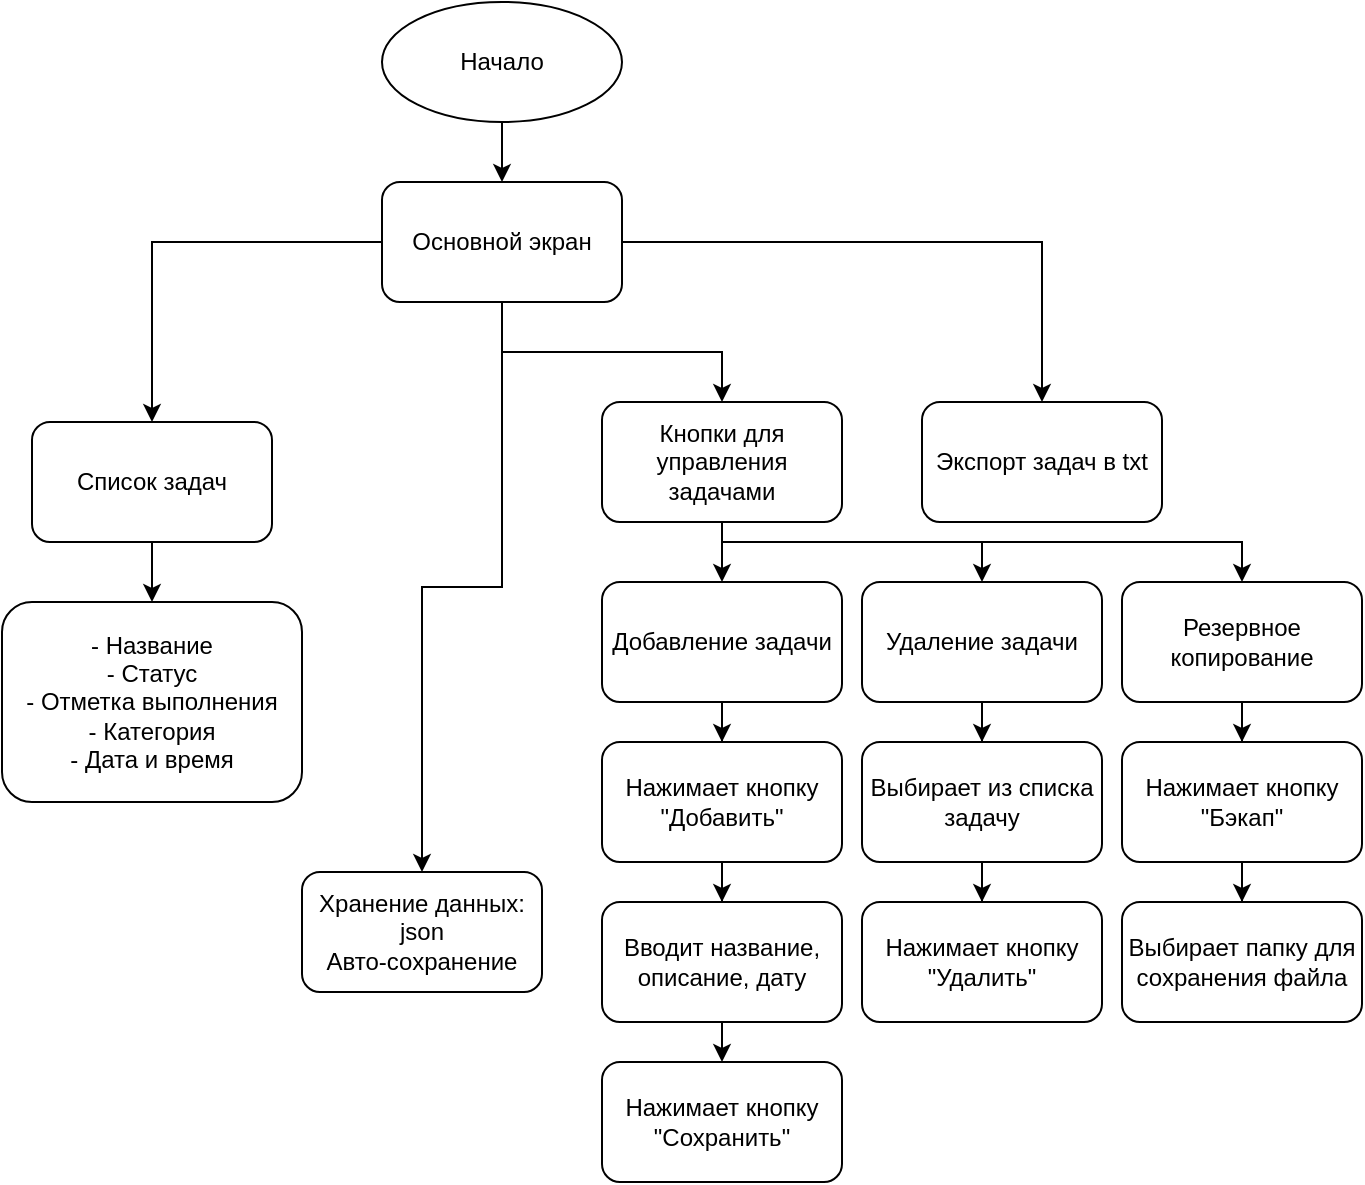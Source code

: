 <mxfile version="24.7.17" pages="3">
  <diagram name="Страница — 1" id="W7-dfjUl7TaThwL8vIDV">
    <mxGraphModel dx="1313" dy="786" grid="1" gridSize="10" guides="1" tooltips="1" connect="1" arrows="1" fold="1" page="1" pageScale="1" pageWidth="827" pageHeight="1169" math="0" shadow="0">
      <root>
        <mxCell id="0" />
        <mxCell id="1" parent="0" />
        <mxCell id="j27YRT875FW1kfULd9Tp-1" style="edgeStyle=orthogonalEdgeStyle;rounded=0;orthogonalLoop=1;jettySize=auto;html=1;" edge="1" parent="1" source="j27YRT875FW1kfULd9Tp-2" target="j27YRT875FW1kfULd9Tp-7">
          <mxGeometry relative="1" as="geometry" />
        </mxCell>
        <mxCell id="j27YRT875FW1kfULd9Tp-2" value="Начало" style="ellipse;whiteSpace=wrap;html=1;" vertex="1" parent="1">
          <mxGeometry x="260" y="150" width="120" height="60" as="geometry" />
        </mxCell>
        <mxCell id="j27YRT875FW1kfULd9Tp-3" style="edgeStyle=orthogonalEdgeStyle;rounded=0;orthogonalLoop=1;jettySize=auto;html=1;entryX=0.5;entryY=0;entryDx=0;entryDy=0;" edge="1" parent="1" source="j27YRT875FW1kfULd9Tp-7" target="j27YRT875FW1kfULd9Tp-9">
          <mxGeometry relative="1" as="geometry" />
        </mxCell>
        <mxCell id="j27YRT875FW1kfULd9Tp-4" style="edgeStyle=orthogonalEdgeStyle;rounded=0;orthogonalLoop=1;jettySize=auto;html=1;entryX=0.5;entryY=0;entryDx=0;entryDy=0;" edge="1" parent="1" source="j27YRT875FW1kfULd9Tp-7" target="j27YRT875FW1kfULd9Tp-11">
          <mxGeometry relative="1" as="geometry" />
        </mxCell>
        <mxCell id="j27YRT875FW1kfULd9Tp-5" style="edgeStyle=orthogonalEdgeStyle;rounded=0;orthogonalLoop=1;jettySize=auto;html=1;entryX=0.5;entryY=0;entryDx=0;entryDy=0;" edge="1" parent="1" source="j27YRT875FW1kfULd9Tp-7" target="j27YRT875FW1kfULd9Tp-14">
          <mxGeometry relative="1" as="geometry" />
        </mxCell>
        <mxCell id="j27YRT875FW1kfULd9Tp-6" style="edgeStyle=orthogonalEdgeStyle;rounded=0;orthogonalLoop=1;jettySize=auto;html=1;entryX=0.5;entryY=0;entryDx=0;entryDy=0;" edge="1" parent="1" source="j27YRT875FW1kfULd9Tp-7" target="j27YRT875FW1kfULd9Tp-15">
          <mxGeometry relative="1" as="geometry" />
        </mxCell>
        <mxCell id="j27YRT875FW1kfULd9Tp-7" value="Основной экран" style="rounded=1;whiteSpace=wrap;html=1;" vertex="1" parent="1">
          <mxGeometry x="260" y="240" width="120" height="60" as="geometry" />
        </mxCell>
        <mxCell id="j27YRT875FW1kfULd9Tp-8" style="edgeStyle=orthogonalEdgeStyle;rounded=0;orthogonalLoop=1;jettySize=auto;html=1;entryX=0.5;entryY=0;entryDx=0;entryDy=0;" edge="1" parent="1" source="j27YRT875FW1kfULd9Tp-9" target="j27YRT875FW1kfULd9Tp-12">
          <mxGeometry relative="1" as="geometry" />
        </mxCell>
        <mxCell id="j27YRT875FW1kfULd9Tp-9" value="Список задач" style="rounded=1;whiteSpace=wrap;html=1;" vertex="1" parent="1">
          <mxGeometry x="85" y="360" width="120" height="60" as="geometry" />
        </mxCell>
        <mxCell id="o6QJblB1Smc_fNj8Gcau-8" style="edgeStyle=orthogonalEdgeStyle;rounded=0;orthogonalLoop=1;jettySize=auto;html=1;entryX=0.5;entryY=0;entryDx=0;entryDy=0;" edge="1" parent="1" source="j27YRT875FW1kfULd9Tp-11" target="o6QJblB1Smc_fNj8Gcau-1">
          <mxGeometry relative="1" as="geometry" />
        </mxCell>
        <mxCell id="o6QJblB1Smc_fNj8Gcau-12" style="edgeStyle=orthogonalEdgeStyle;rounded=0;orthogonalLoop=1;jettySize=auto;html=1;entryX=0.5;entryY=0;entryDx=0;entryDy=0;" edge="1" parent="1" source="j27YRT875FW1kfULd9Tp-11" target="o6QJblB1Smc_fNj8Gcau-2">
          <mxGeometry relative="1" as="geometry">
            <Array as="points">
              <mxPoint x="430" y="420" />
              <mxPoint x="560" y="420" />
            </Array>
          </mxGeometry>
        </mxCell>
        <mxCell id="o6QJblB1Smc_fNj8Gcau-19" style="edgeStyle=orthogonalEdgeStyle;rounded=0;orthogonalLoop=1;jettySize=auto;html=1;entryX=0.5;entryY=0;entryDx=0;entryDy=0;" edge="1" parent="1" source="j27YRT875FW1kfULd9Tp-11" target="o6QJblB1Smc_fNj8Gcau-16">
          <mxGeometry relative="1" as="geometry">
            <Array as="points">
              <mxPoint x="430" y="420" />
              <mxPoint x="690" y="420" />
            </Array>
          </mxGeometry>
        </mxCell>
        <mxCell id="j27YRT875FW1kfULd9Tp-11" value="Кнопки для управления задачами" style="rounded=1;whiteSpace=wrap;html=1;" vertex="1" parent="1">
          <mxGeometry x="370" y="350" width="120" height="60" as="geometry" />
        </mxCell>
        <mxCell id="j27YRT875FW1kfULd9Tp-12" value="- Название&lt;div&gt;- Статус&lt;/div&gt;&lt;div&gt;- Отметка выполнения&lt;/div&gt;&lt;div&gt;- Категория&lt;/div&gt;&lt;div&gt;- Дата и время&lt;/div&gt;" style="rounded=1;whiteSpace=wrap;html=1;" vertex="1" parent="1">
          <mxGeometry x="70" y="450" width="150" height="100" as="geometry" />
        </mxCell>
        <mxCell id="j27YRT875FW1kfULd9Tp-14" value="Хранение данных:&lt;div&gt;json&lt;/div&gt;&lt;div&gt;Авто-сохранение&lt;/div&gt;" style="rounded=1;whiteSpace=wrap;html=1;" vertex="1" parent="1">
          <mxGeometry x="220" y="585" width="120" height="60" as="geometry" />
        </mxCell>
        <mxCell id="j27YRT875FW1kfULd9Tp-15" value="Экспорт задач в txt" style="rounded=1;whiteSpace=wrap;html=1;" vertex="1" parent="1">
          <mxGeometry x="530" y="350" width="120" height="60" as="geometry" />
        </mxCell>
        <mxCell id="o6QJblB1Smc_fNj8Gcau-9" style="edgeStyle=orthogonalEdgeStyle;rounded=0;orthogonalLoop=1;jettySize=auto;html=1;entryX=0.5;entryY=0;entryDx=0;entryDy=0;" edge="1" parent="1" source="o6QJblB1Smc_fNj8Gcau-1" target="o6QJblB1Smc_fNj8Gcau-5">
          <mxGeometry relative="1" as="geometry" />
        </mxCell>
        <mxCell id="o6QJblB1Smc_fNj8Gcau-1" value="Добавление задачи" style="rounded=1;whiteSpace=wrap;html=1;" vertex="1" parent="1">
          <mxGeometry x="370" y="440" width="120" height="60" as="geometry" />
        </mxCell>
        <mxCell id="o6QJblB1Smc_fNj8Gcau-13" style="edgeStyle=orthogonalEdgeStyle;rounded=0;orthogonalLoop=1;jettySize=auto;html=1;entryX=0.5;entryY=0;entryDx=0;entryDy=0;" edge="1" parent="1" source="o6QJblB1Smc_fNj8Gcau-2" target="o6QJblB1Smc_fNj8Gcau-3">
          <mxGeometry relative="1" as="geometry" />
        </mxCell>
        <mxCell id="o6QJblB1Smc_fNj8Gcau-2" value="Удаление задачи" style="rounded=1;whiteSpace=wrap;html=1;" vertex="1" parent="1">
          <mxGeometry x="500" y="440" width="120" height="60" as="geometry" />
        </mxCell>
        <mxCell id="o6QJblB1Smc_fNj8Gcau-15" style="edgeStyle=orthogonalEdgeStyle;rounded=0;orthogonalLoop=1;jettySize=auto;html=1;entryX=0.5;entryY=0;entryDx=0;entryDy=0;" edge="1" parent="1" source="o6QJblB1Smc_fNj8Gcau-3" target="o6QJblB1Smc_fNj8Gcau-4">
          <mxGeometry relative="1" as="geometry" />
        </mxCell>
        <mxCell id="o6QJblB1Smc_fNj8Gcau-3" value="Выбирает из списка задачу" style="rounded=1;whiteSpace=wrap;html=1;" vertex="1" parent="1">
          <mxGeometry x="500" y="520" width="120" height="60" as="geometry" />
        </mxCell>
        <mxCell id="o6QJblB1Smc_fNj8Gcau-4" value="Нажимает кнопку &quot;Удалить&quot;" style="rounded=1;whiteSpace=wrap;html=1;" vertex="1" parent="1">
          <mxGeometry x="500" y="600" width="120" height="60" as="geometry" />
        </mxCell>
        <mxCell id="o6QJblB1Smc_fNj8Gcau-10" style="edgeStyle=orthogonalEdgeStyle;rounded=0;orthogonalLoop=1;jettySize=auto;html=1;entryX=0.5;entryY=0;entryDx=0;entryDy=0;" edge="1" parent="1" source="o6QJblB1Smc_fNj8Gcau-5" target="o6QJblB1Smc_fNj8Gcau-6">
          <mxGeometry relative="1" as="geometry" />
        </mxCell>
        <mxCell id="o6QJblB1Smc_fNj8Gcau-5" value="Нажимает кнопку &quot;Добавить&quot;" style="rounded=1;whiteSpace=wrap;html=1;" vertex="1" parent="1">
          <mxGeometry x="370" y="520" width="120" height="60" as="geometry" />
        </mxCell>
        <mxCell id="o6QJblB1Smc_fNj8Gcau-11" style="edgeStyle=orthogonalEdgeStyle;rounded=0;orthogonalLoop=1;jettySize=auto;html=1;" edge="1" parent="1" source="o6QJblB1Smc_fNj8Gcau-6">
          <mxGeometry relative="1" as="geometry">
            <mxPoint x="430" y="680" as="targetPoint" />
          </mxGeometry>
        </mxCell>
        <mxCell id="o6QJblB1Smc_fNj8Gcau-6" value="Вводит название, описание, дату" style="rounded=1;whiteSpace=wrap;html=1;" vertex="1" parent="1">
          <mxGeometry x="370" y="600" width="120" height="60" as="geometry" />
        </mxCell>
        <mxCell id="o6QJblB1Smc_fNj8Gcau-7" value="Нажимает кнопку &quot;Сохранить&quot;" style="rounded=1;whiteSpace=wrap;html=1;" vertex="1" parent="1">
          <mxGeometry x="370" y="680" width="120" height="60" as="geometry" />
        </mxCell>
        <mxCell id="o6QJblB1Smc_fNj8Gcau-20" style="edgeStyle=orthogonalEdgeStyle;rounded=0;orthogonalLoop=1;jettySize=auto;html=1;entryX=0.5;entryY=0;entryDx=0;entryDy=0;" edge="1" parent="1" source="o6QJblB1Smc_fNj8Gcau-16" target="o6QJblB1Smc_fNj8Gcau-17">
          <mxGeometry relative="1" as="geometry" />
        </mxCell>
        <mxCell id="o6QJblB1Smc_fNj8Gcau-16" value="Резервное копирование" style="rounded=1;whiteSpace=wrap;html=1;" vertex="1" parent="1">
          <mxGeometry x="630" y="440" width="120" height="60" as="geometry" />
        </mxCell>
        <mxCell id="o6QJblB1Smc_fNj8Gcau-21" style="edgeStyle=orthogonalEdgeStyle;rounded=0;orthogonalLoop=1;jettySize=auto;html=1;entryX=0.5;entryY=0;entryDx=0;entryDy=0;" edge="1" parent="1" source="o6QJblB1Smc_fNj8Gcau-17" target="o6QJblB1Smc_fNj8Gcau-18">
          <mxGeometry relative="1" as="geometry" />
        </mxCell>
        <mxCell id="o6QJblB1Smc_fNj8Gcau-17" value="Нажимает кнопку &quot;Бэкап&quot;" style="rounded=1;whiteSpace=wrap;html=1;" vertex="1" parent="1">
          <mxGeometry x="630" y="520" width="120" height="60" as="geometry" />
        </mxCell>
        <mxCell id="o6QJblB1Smc_fNj8Gcau-18" value="Выбирает папку для сохранения файла" style="rounded=1;whiteSpace=wrap;html=1;" vertex="1" parent="1">
          <mxGeometry x="630" y="600" width="120" height="60" as="geometry" />
        </mxCell>
      </root>
    </mxGraphModel>
  </diagram>
  <diagram name="Страница — 1" id="lD4i7l8Ca72HW-ROGaR9">
    <mxGraphModel dx="1400" dy="839" grid="1" gridSize="10" guides="1" tooltips="1" connect="1" arrows="1" fold="1" page="1" pageScale="1" pageWidth="827" pageHeight="1169" math="0" shadow="0">
      <root>
        <mxCell id="0" />
        <mxCell id="1" parent="0" />
        <mxCell id="Oc5Kqi6DhIM6thQefh6N-5" style="edgeStyle=orthogonalEdgeStyle;rounded=0;orthogonalLoop=1;jettySize=auto;html=1;" parent="1" source="Oc5Kqi6DhIM6thQefh6N-1" target="Oc5Kqi6DhIM6thQefh6N-2" edge="1">
          <mxGeometry relative="1" as="geometry" />
        </mxCell>
        <mxCell id="Oc5Kqi6DhIM6thQefh6N-1" value="Начало" style="ellipse;whiteSpace=wrap;html=1;" parent="1" vertex="1">
          <mxGeometry x="340" y="150" width="120" height="60" as="geometry" />
        </mxCell>
        <mxCell id="Oc5Kqi6DhIM6thQefh6N-7" style="edgeStyle=orthogonalEdgeStyle;rounded=0;orthogonalLoop=1;jettySize=auto;html=1;entryX=0.5;entryY=0;entryDx=0;entryDy=0;" parent="1" source="Oc5Kqi6DhIM6thQefh6N-2" target="Oc5Kqi6DhIM6thQefh6N-6" edge="1">
          <mxGeometry relative="1" as="geometry" />
        </mxCell>
        <mxCell id="Oc5Kqi6DhIM6thQefh6N-9" style="edgeStyle=orthogonalEdgeStyle;rounded=0;orthogonalLoop=1;jettySize=auto;html=1;entryX=0.5;entryY=0;entryDx=0;entryDy=0;" parent="1" source="Oc5Kqi6DhIM6thQefh6N-2" target="Oc5Kqi6DhIM6thQefh6N-8" edge="1">
          <mxGeometry relative="1" as="geometry" />
        </mxCell>
        <mxCell id="Oc5Kqi6DhIM6thQefh6N-15" style="edgeStyle=orthogonalEdgeStyle;rounded=0;orthogonalLoop=1;jettySize=auto;html=1;entryX=0.5;entryY=0;entryDx=0;entryDy=0;" parent="1" source="Oc5Kqi6DhIM6thQefh6N-2" target="Oc5Kqi6DhIM6thQefh6N-14" edge="1">
          <mxGeometry relative="1" as="geometry" />
        </mxCell>
        <mxCell id="Oc5Kqi6DhIM6thQefh6N-17" style="edgeStyle=orthogonalEdgeStyle;rounded=0;orthogonalLoop=1;jettySize=auto;html=1;entryX=0.5;entryY=0;entryDx=0;entryDy=0;" parent="1" source="Oc5Kqi6DhIM6thQefh6N-2" target="Oc5Kqi6DhIM6thQefh6N-16" edge="1">
          <mxGeometry relative="1" as="geometry" />
        </mxCell>
        <mxCell id="Oc5Kqi6DhIM6thQefh6N-2" value="Основной экран" style="rounded=1;whiteSpace=wrap;html=1;" parent="1" vertex="1">
          <mxGeometry x="340" y="240" width="120" height="60" as="geometry" />
        </mxCell>
        <mxCell id="Oc5Kqi6DhIM6thQefh6N-11" style="edgeStyle=orthogonalEdgeStyle;rounded=0;orthogonalLoop=1;jettySize=auto;html=1;entryX=0.5;entryY=0;entryDx=0;entryDy=0;" parent="1" source="Oc5Kqi6DhIM6thQefh6N-6" target="Oc5Kqi6DhIM6thQefh6N-10" edge="1">
          <mxGeometry relative="1" as="geometry" />
        </mxCell>
        <mxCell id="Oc5Kqi6DhIM6thQefh6N-6" value="Список задач" style="rounded=1;whiteSpace=wrap;html=1;" parent="1" vertex="1">
          <mxGeometry x="220" y="350" width="120" height="60" as="geometry" />
        </mxCell>
        <mxCell id="Oc5Kqi6DhIM6thQefh6N-13" style="edgeStyle=orthogonalEdgeStyle;rounded=0;orthogonalLoop=1;jettySize=auto;html=1;entryX=0.5;entryY=0;entryDx=0;entryDy=0;" parent="1" source="Oc5Kqi6DhIM6thQefh6N-8" target="Oc5Kqi6DhIM6thQefh6N-12" edge="1">
          <mxGeometry relative="1" as="geometry" />
        </mxCell>
        <mxCell id="Oc5Kqi6DhIM6thQefh6N-8" value="Кнопки для управления задачами" style="rounded=1;whiteSpace=wrap;html=1;" parent="1" vertex="1">
          <mxGeometry x="450" y="350" width="120" height="60" as="geometry" />
        </mxCell>
        <mxCell id="Oc5Kqi6DhIM6thQefh6N-10" value="- Название&lt;div&gt;- Статус&lt;/div&gt;&lt;div&gt;- Отметка выполнения&lt;/div&gt;&lt;div&gt;- Категория&lt;/div&gt;&lt;div&gt;- Дата и время&lt;/div&gt;" style="rounded=1;whiteSpace=wrap;html=1;" parent="1" vertex="1">
          <mxGeometry x="205" y="440" width="150" height="100" as="geometry" />
        </mxCell>
        <mxCell id="Oc5Kqi6DhIM6thQefh6N-12" value="- Добавить&lt;div&gt;- Удалить&lt;/div&gt;&lt;div&gt;- Изменить статус&lt;/div&gt;&lt;div&gt;- Выполнена&lt;/div&gt;" style="rounded=1;whiteSpace=wrap;html=1;" parent="1" vertex="1">
          <mxGeometry x="435" y="440" width="150" height="100" as="geometry" />
        </mxCell>
        <mxCell id="Oc5Kqi6DhIM6thQefh6N-14" value="Хранение данных:&lt;div&gt;json&lt;/div&gt;&lt;div&gt;Авто-сохранение&lt;/div&gt;" style="rounded=1;whiteSpace=wrap;html=1;" parent="1" vertex="1">
          <mxGeometry x="340" y="585" width="120" height="60" as="geometry" />
        </mxCell>
        <mxCell id="Oc5Kqi6DhIM6thQefh6N-16" value="Экспорт задач в txt" style="rounded=1;whiteSpace=wrap;html=1;" parent="1" vertex="1">
          <mxGeometry x="610" y="350" width="120" height="60" as="geometry" />
        </mxCell>
      </root>
    </mxGraphModel>
  </diagram>
  <diagram name="Страница — 2" id="-IzDnpQQLNR9_dT-kmqL">
    <mxGraphModel dx="420" dy="252" grid="1" gridSize="10" guides="1" tooltips="1" connect="1" arrows="1" fold="1" page="1" pageScale="1" pageWidth="827" pageHeight="1169" math="0" shadow="0">
      <root>
        <mxCell id="0" />
        <mxCell id="1" parent="0" />
        <mxCell id="oMK6G9Mbc1Q8MmzZmvGb-1" style="edgeStyle=orthogonalEdgeStyle;rounded=0;orthogonalLoop=1;jettySize=auto;html=1;entryX=0.5;entryY=0;entryDx=0;entryDy=0;" parent="1" source="oMK6G9Mbc1Q8MmzZmvGb-2" target="oMK6G9Mbc1Q8MmzZmvGb-5" edge="1">
          <mxGeometry relative="1" as="geometry" />
        </mxCell>
        <mxCell id="oMK6G9Mbc1Q8MmzZmvGb-2" value="Начало" style="ellipse;whiteSpace=wrap;html=1;" parent="1" vertex="1">
          <mxGeometry x="390" y="40" width="120" height="60" as="geometry" />
        </mxCell>
        <mxCell id="oMK6G9Mbc1Q8MmzZmvGb-3" style="edgeStyle=orthogonalEdgeStyle;rounded=0;orthogonalLoop=1;jettySize=auto;html=1;entryX=0.5;entryY=0;entryDx=0;entryDy=0;" parent="1" source="oMK6G9Mbc1Q8MmzZmvGb-5" target="oMK6G9Mbc1Q8MmzZmvGb-7" edge="1">
          <mxGeometry relative="1" as="geometry" />
        </mxCell>
        <mxCell id="oMK6G9Mbc1Q8MmzZmvGb-5" value="Видит список задач" style="rounded=1;whiteSpace=wrap;html=1;" parent="1" vertex="1">
          <mxGeometry x="390" y="130" width="120" height="50" as="geometry" />
        </mxCell>
        <mxCell id="oMK6G9Mbc1Q8MmzZmvGb-6" style="edgeStyle=orthogonalEdgeStyle;rounded=0;orthogonalLoop=1;jettySize=auto;html=1;entryX=0.5;entryY=0;entryDx=0;entryDy=0;" parent="1" source="oMK6G9Mbc1Q8MmzZmvGb-7" target="oMK6G9Mbc1Q8MmzZmvGb-10" edge="1">
          <mxGeometry relative="1" as="geometry" />
        </mxCell>
        <mxCell id="oMK6G9Mbc1Q8MmzZmvGb-7" value="Создаёт новую задачу на завтра" style="rounded=1;whiteSpace=wrap;html=1;" parent="1" vertex="1">
          <mxGeometry x="390" y="200" width="120" height="50" as="geometry" />
        </mxCell>
        <mxCell id="fgWuNDosKUy4yKBVwMvG-3" style="edgeStyle=orthogonalEdgeStyle;rounded=0;orthogonalLoop=1;jettySize=auto;html=1;entryX=0.5;entryY=0;entryDx=0;entryDy=0;" edge="1" parent="1" source="oMK6G9Mbc1Q8MmzZmvGb-10" target="oMK6G9Mbc1Q8MmzZmvGb-15">
          <mxGeometry relative="1" as="geometry" />
        </mxCell>
        <mxCell id="oMK6G9Mbc1Q8MmzZmvGb-10" value="Отмечает предыдущий день выполненным" style="rounded=1;whiteSpace=wrap;html=1;" parent="1" vertex="1">
          <mxGeometry x="390" y="270" width="120" height="50" as="geometry" />
        </mxCell>
        <mxCell id="oMK6G9Mbc1Q8MmzZmvGb-13" style="edgeStyle=orthogonalEdgeStyle;rounded=0;orthogonalLoop=1;jettySize=auto;html=1;entryX=0.5;entryY=0;entryDx=0;entryDy=0;" parent="1" source="oMK6G9Mbc1Q8MmzZmvGb-15" target="oMK6G9Mbc1Q8MmzZmvGb-17" edge="1">
          <mxGeometry relative="1" as="geometry" />
        </mxCell>
        <mxCell id="oMK6G9Mbc1Q8MmzZmvGb-15" value="Сохраняет резервную копию в файл" style="rounded=1;whiteSpace=wrap;html=1;" parent="1" vertex="1">
          <mxGeometry x="390" y="335" width="120" height="50" as="geometry" />
        </mxCell>
        <mxCell id="oMK6G9Mbc1Q8MmzZmvGb-16" style="edgeStyle=orthogonalEdgeStyle;rounded=0;orthogonalLoop=1;jettySize=auto;html=1;entryX=0.5;entryY=0;entryDx=0;entryDy=0;" parent="1" source="oMK6G9Mbc1Q8MmzZmvGb-17" target="oMK6G9Mbc1Q8MmzZmvGb-18" edge="1">
          <mxGeometry relative="1" as="geometry" />
        </mxCell>
        <mxCell id="oMK6G9Mbc1Q8MmzZmvGb-17" value="Закрывает программу" style="rounded=1;whiteSpace=wrap;html=1;" parent="1" vertex="1">
          <mxGeometry x="390" y="405" width="120" height="50" as="geometry" />
        </mxCell>
        <mxCell id="oMK6G9Mbc1Q8MmzZmvGb-18" value="Конец" style="ellipse;whiteSpace=wrap;html=1;" parent="1" vertex="1">
          <mxGeometry x="390" y="475" width="120" height="60" as="geometry" />
        </mxCell>
        <mxCell id="TaGGcqDywdi5O218atkt-1" value="" style="strokeWidth=2;html=1;shape=mxgraph.flowchart.annotation_2;align=left;labelPosition=right;pointerEvents=1;" parent="1" vertex="1">
          <mxGeometry x="510" y="105" width="50" height="100" as="geometry" />
        </mxCell>
        <mxCell id="TaGGcqDywdi5O218atkt-4" value="- Название&lt;div&gt;- Статус&lt;/div&gt;&lt;div&gt;- Отметка выполнения&lt;/div&gt;&lt;div&gt;- Категория&lt;/div&gt;&lt;div&gt;- Дата и время&lt;/div&gt;" style="text;html=1;align=center;verticalAlign=middle;whiteSpace=wrap;rounded=0;" parent="1" vertex="1">
          <mxGeometry x="560" y="140" width="60" height="30" as="geometry" />
        </mxCell>
        <mxCell id="TaGGcqDywdi5O218atkt-5" value="" style="strokeWidth=2;html=1;shape=mxgraph.flowchart.annotation_2;align=left;labelPosition=right;pointerEvents=1;" parent="1" vertex="1">
          <mxGeometry x="510" y="310" width="50" height="100" as="geometry" />
        </mxCell>
        <mxCell id="TaGGcqDywdi5O218atkt-6" value="Хранение данных:&lt;div&gt;json&lt;/div&gt;&lt;div&gt;Авто-сохранение&lt;/div&gt;" style="text;html=1;align=center;verticalAlign=middle;whiteSpace=wrap;rounded=0;" parent="1" vertex="1">
          <mxGeometry x="560" y="345" width="60" height="30" as="geometry" />
        </mxCell>
        <mxCell id="TaGGcqDywdi5O218atkt-7" value="" style="strokeWidth=2;html=1;shape=mxgraph.flowchart.annotation_2;align=left;labelPosition=right;pointerEvents=1;direction=west;" parent="1" vertex="1">
          <mxGeometry x="340" y="180" width="50" height="90" as="geometry" />
        </mxCell>
        <mxCell id="TaGGcqDywdi5O218atkt-8" value="&#xa;&lt;span style=&quot;color: rgb(240, 240, 240); font-family: Helvetica; font-size: 12px; font-style: normal; font-variant-ligatures: normal; font-variant-caps: normal; font-weight: 400; letter-spacing: normal; orphans: 2; text-align: center; text-indent: 0px; text-transform: none; widows: 2; word-spacing: 0px; -webkit-text-stroke-width: 0px; white-space: normal; background-color: rgb(27, 29, 30); text-decoration-thickness: initial; text-decoration-style: initial; text-decoration-color: initial; display: inline !important; float: none;&quot;&gt;- Добавить&lt;/span&gt;&lt;div style=&quot;forced-color-adjust: none; border-color: rgb(0, 0, 0); color: rgb(240, 240, 240); font-family: Helvetica; font-size: 12px; font-style: normal; font-variant-ligatures: normal; font-variant-caps: normal; font-weight: 400; letter-spacing: normal; orphans: 2; text-align: center; text-indent: 0px; text-transform: none; widows: 2; word-spacing: 0px; -webkit-text-stroke-width: 0px; white-space: normal; background-color: rgb(27, 29, 30); text-decoration-thickness: initial; text-decoration-style: initial; text-decoration-color: initial;&quot;&gt;- Удалить&lt;/div&gt;&lt;div style=&quot;forced-color-adjust: none; border-color: rgb(0, 0, 0); color: rgb(240, 240, 240); font-family: Helvetica; font-size: 12px; font-style: normal; font-variant-ligatures: normal; font-variant-caps: normal; font-weight: 400; letter-spacing: normal; orphans: 2; text-align: center; text-indent: 0px; text-transform: none; widows: 2; word-spacing: 0px; -webkit-text-stroke-width: 0px; white-space: normal; background-color: rgb(27, 29, 30); text-decoration-thickness: initial; text-decoration-style: initial; text-decoration-color: initial;&quot;&gt;- Изменить статус&lt;/div&gt;&lt;div style=&quot;forced-color-adjust: none; border-color: rgb(0, 0, 0); color: rgb(240, 240, 240); font-family: Helvetica; font-size: 12px; font-style: normal; font-variant-ligatures: normal; font-variant-caps: normal; font-weight: 400; letter-spacing: normal; orphans: 2; text-align: center; text-indent: 0px; text-transform: none; widows: 2; word-spacing: 0px; -webkit-text-stroke-width: 0px; white-space: normal; background-color: rgb(27, 29, 30); text-decoration-thickness: initial; text-decoration-style: initial; text-decoration-color: initial;&quot;&gt;- Выполнена&lt;/div&gt;&#xa;&#xa;" style="text;html=1;align=center;verticalAlign=middle;whiteSpace=wrap;rounded=0;" parent="1" vertex="1">
          <mxGeometry x="270" y="185" width="90" height="90" as="geometry" />
        </mxCell>
      </root>
    </mxGraphModel>
  </diagram>
</mxfile>
